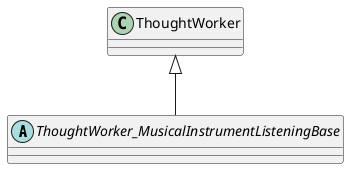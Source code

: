 @startuml
abstract class ThoughtWorker_MusicalInstrumentListeningBase {
}
ThoughtWorker <|-- ThoughtWorker_MusicalInstrumentListeningBase
@enduml
